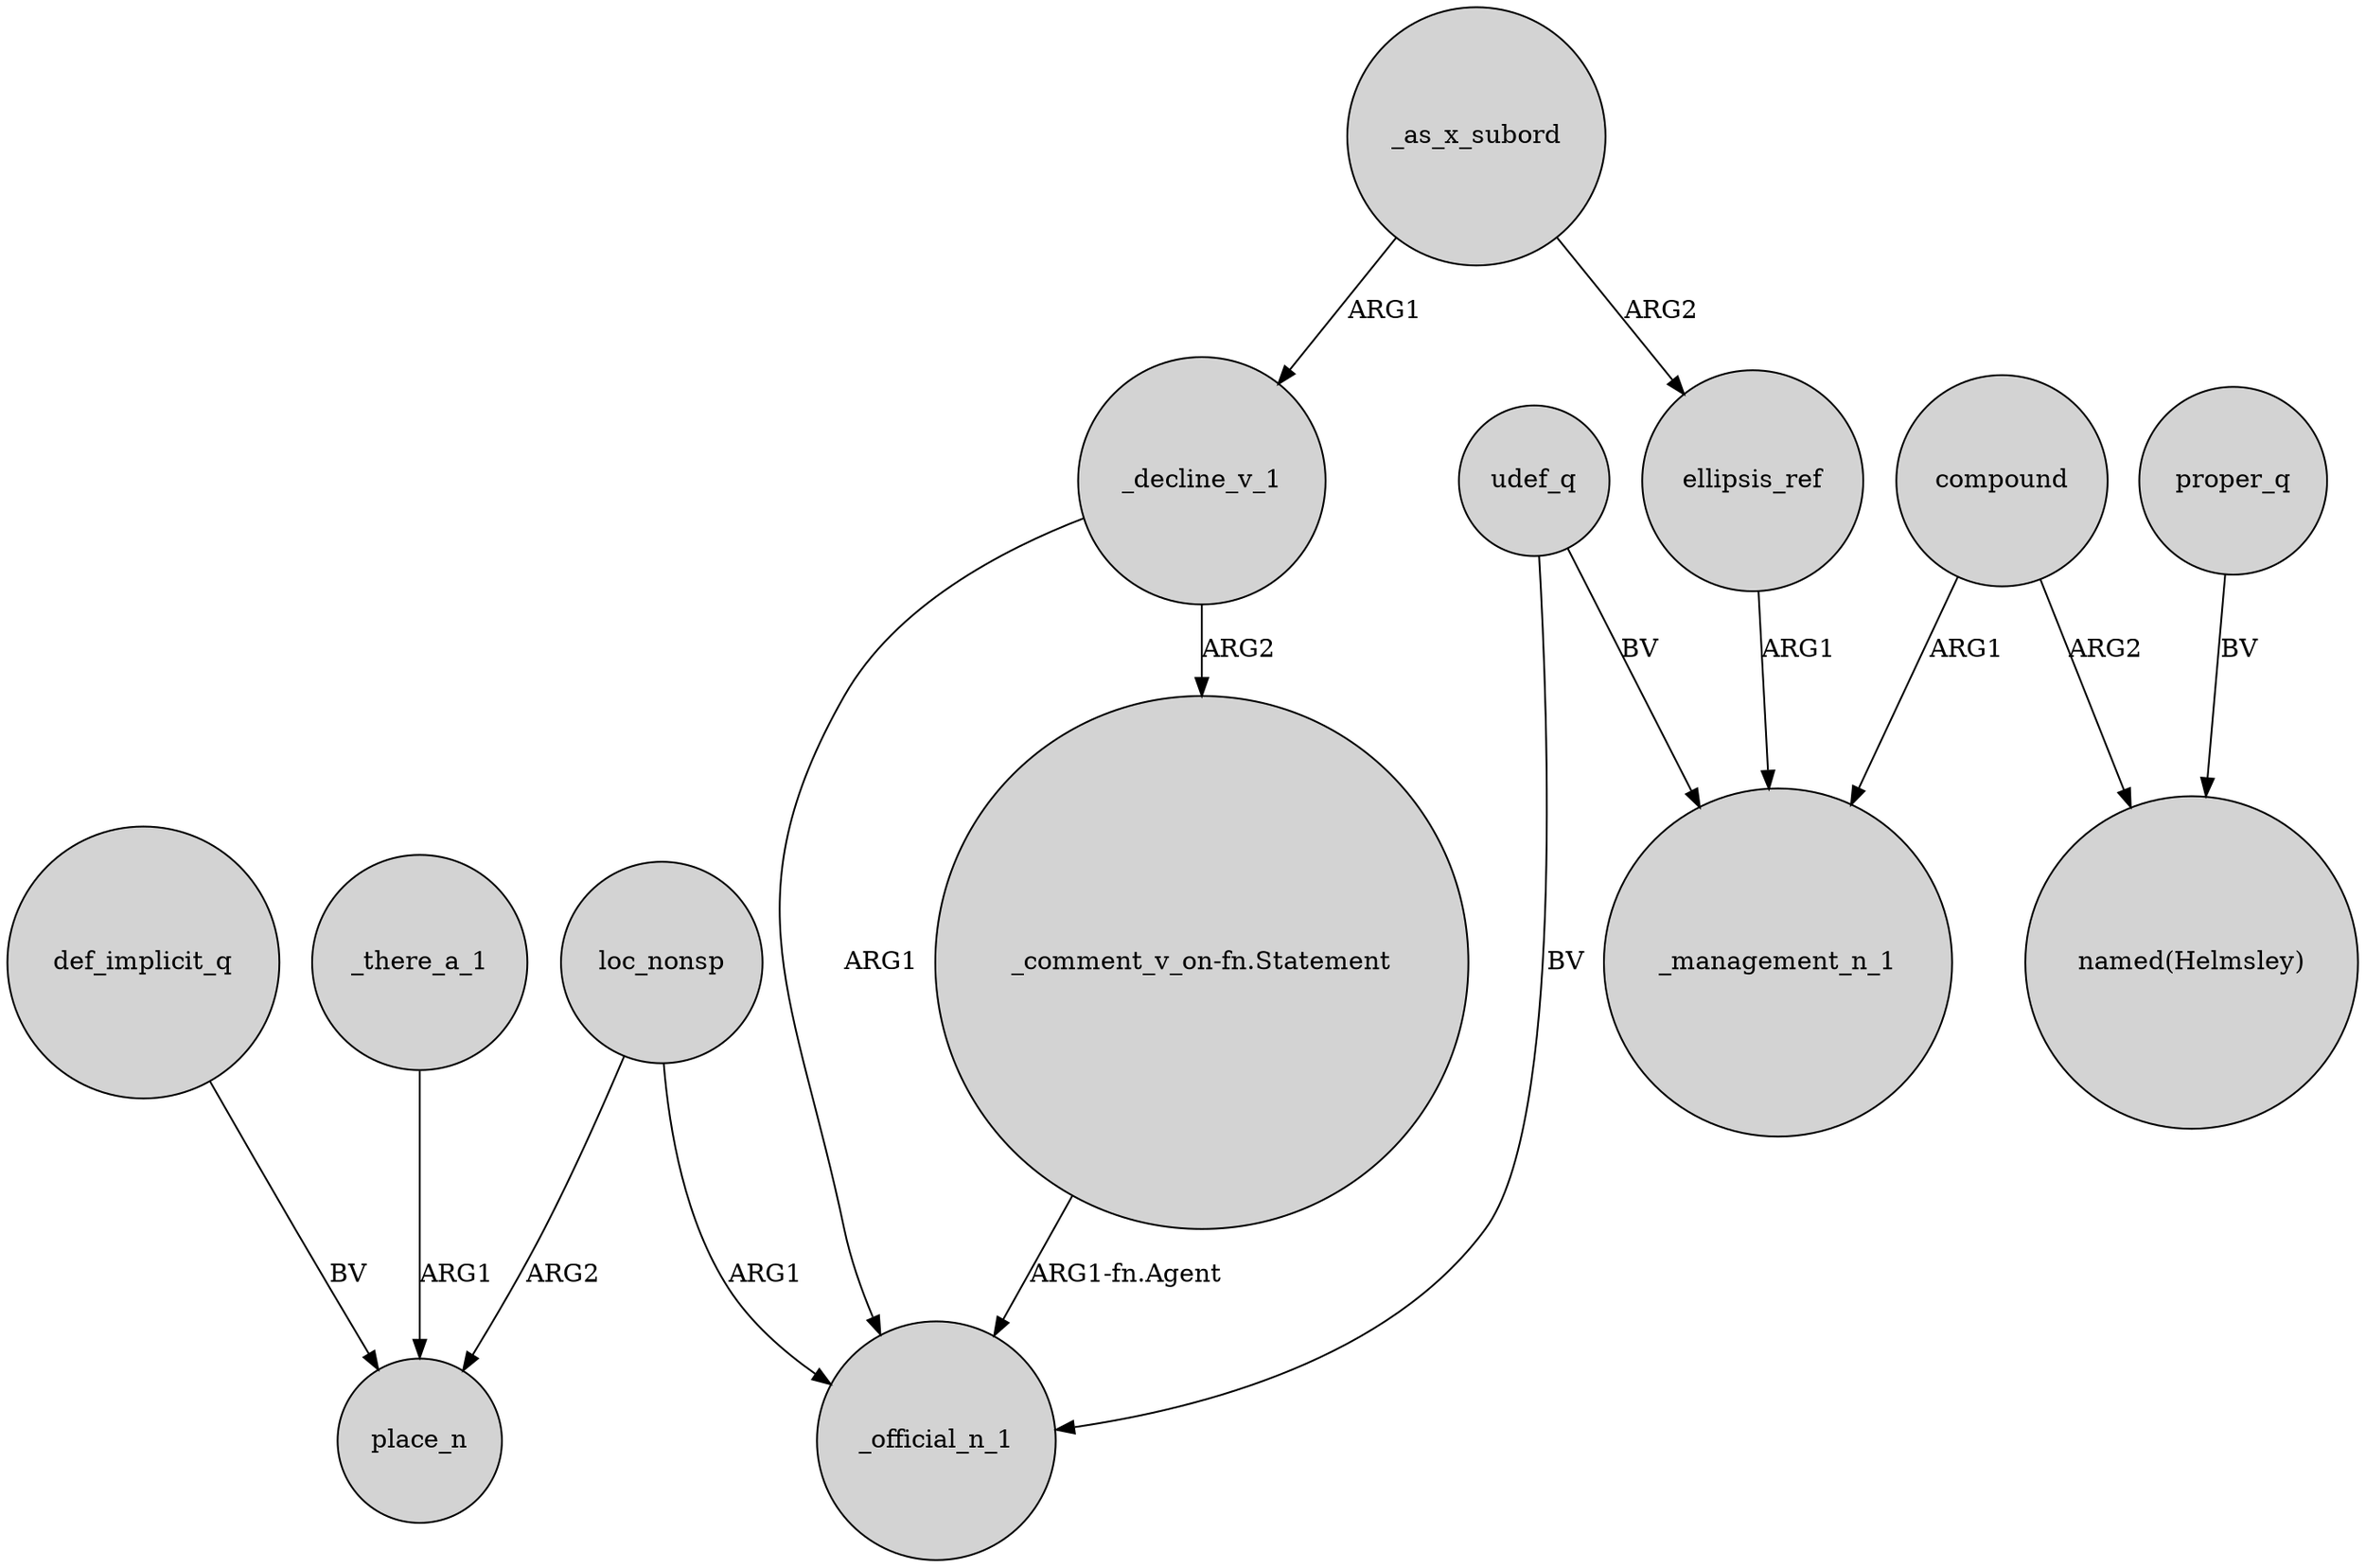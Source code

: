digraph {
	node [shape=circle style=filled]
	loc_nonsp -> place_n [label=ARG2]
	_as_x_subord -> ellipsis_ref [label=ARG2]
	ellipsis_ref -> _management_n_1 [label=ARG1]
	def_implicit_q -> place_n [label=BV]
	udef_q -> _official_n_1 [label=BV]
	proper_q -> "named(Helmsley)" [label=BV]
	udef_q -> _management_n_1 [label=BV]
	compound -> _management_n_1 [label=ARG1]
	"_comment_v_on-fn.Statement" -> _official_n_1 [label="ARG1-fn.Agent"]
	_decline_v_1 -> _official_n_1 [label=ARG1]
	_as_x_subord -> _decline_v_1 [label=ARG1]
	_there_a_1 -> place_n [label=ARG1]
	_decline_v_1 -> "_comment_v_on-fn.Statement" [label=ARG2]
	compound -> "named(Helmsley)" [label=ARG2]
	loc_nonsp -> _official_n_1 [label=ARG1]
}
